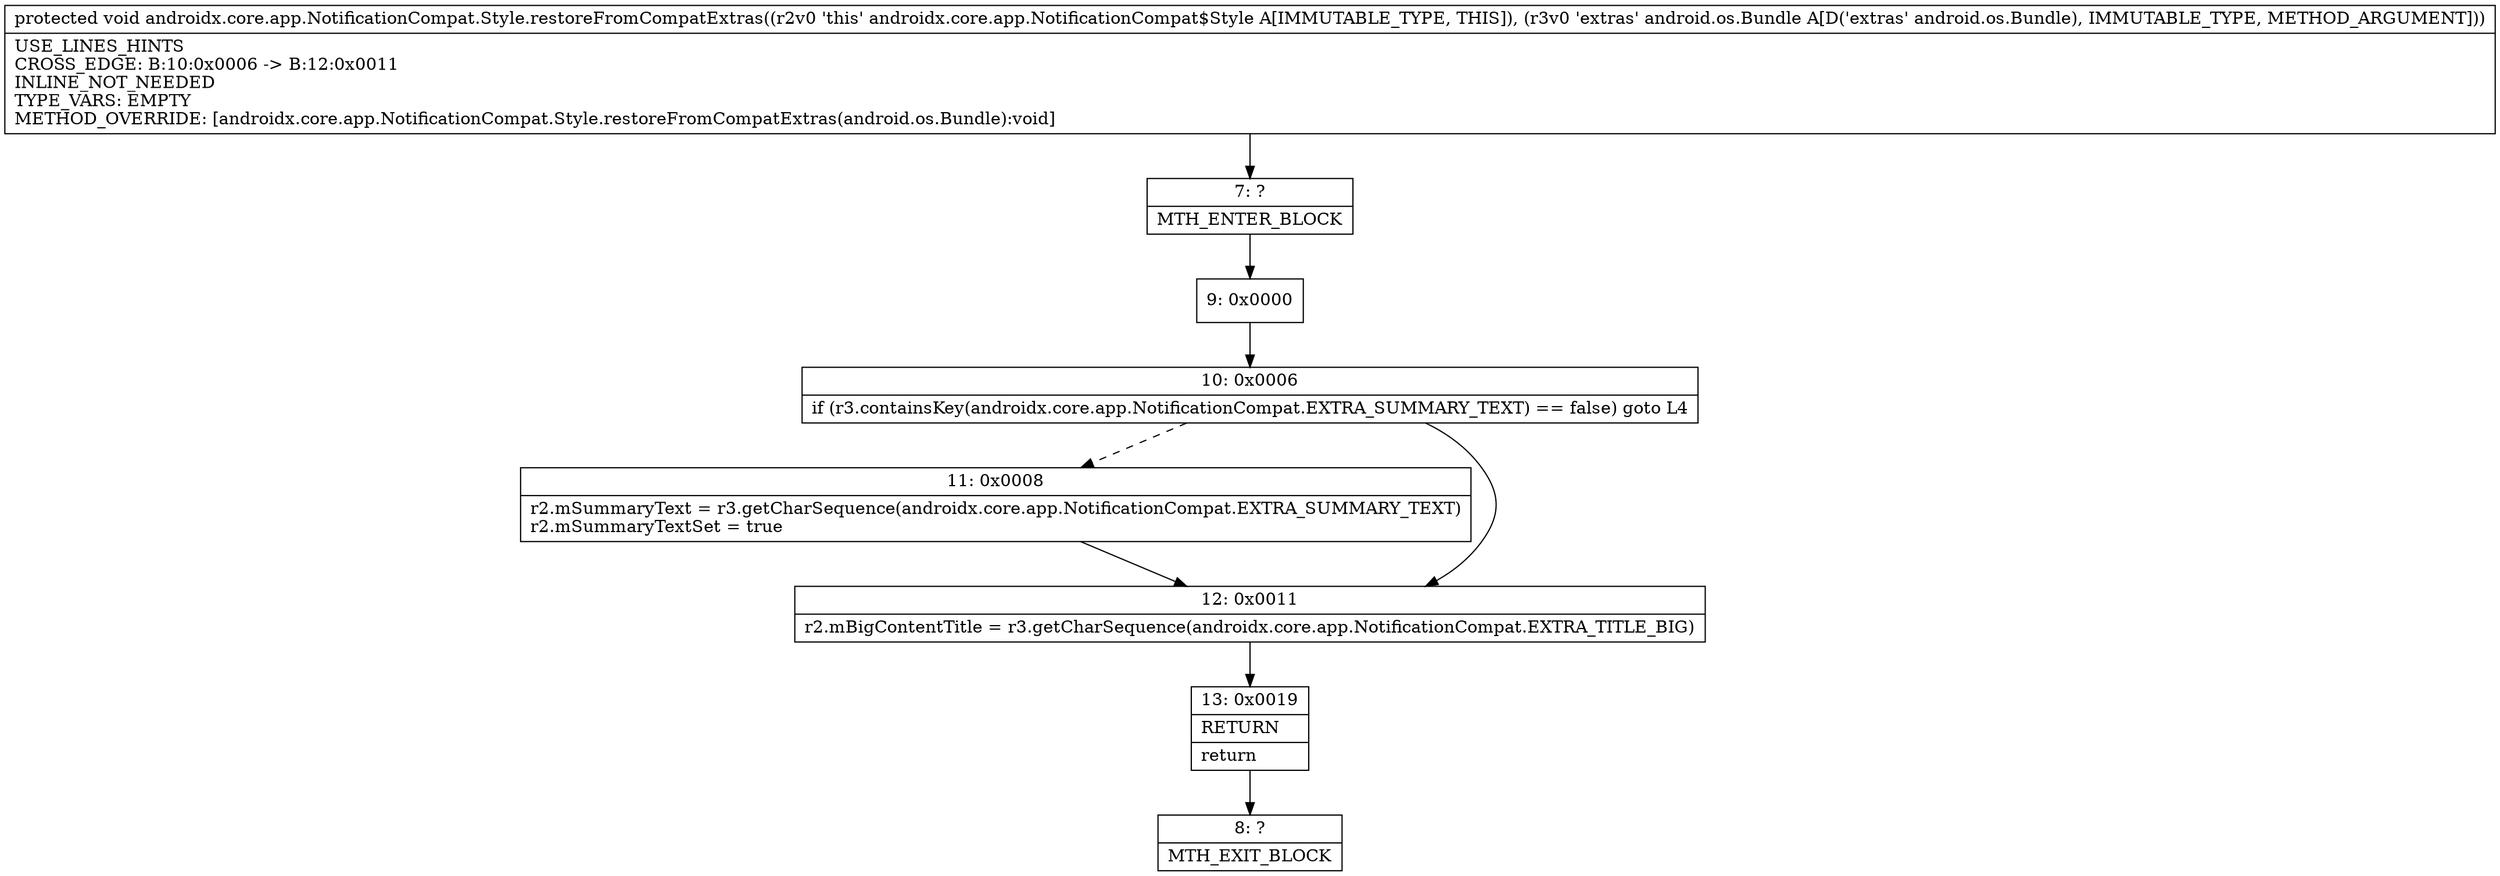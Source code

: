digraph "CFG forandroidx.core.app.NotificationCompat.Style.restoreFromCompatExtras(Landroid\/os\/Bundle;)V" {
Node_7 [shape=record,label="{7\:\ ?|MTH_ENTER_BLOCK\l}"];
Node_9 [shape=record,label="{9\:\ 0x0000}"];
Node_10 [shape=record,label="{10\:\ 0x0006|if (r3.containsKey(androidx.core.app.NotificationCompat.EXTRA_SUMMARY_TEXT) == false) goto L4\l}"];
Node_11 [shape=record,label="{11\:\ 0x0008|r2.mSummaryText = r3.getCharSequence(androidx.core.app.NotificationCompat.EXTRA_SUMMARY_TEXT)\lr2.mSummaryTextSet = true\l}"];
Node_12 [shape=record,label="{12\:\ 0x0011|r2.mBigContentTitle = r3.getCharSequence(androidx.core.app.NotificationCompat.EXTRA_TITLE_BIG)\l}"];
Node_13 [shape=record,label="{13\:\ 0x0019|RETURN\l|return\l}"];
Node_8 [shape=record,label="{8\:\ ?|MTH_EXIT_BLOCK\l}"];
MethodNode[shape=record,label="{protected void androidx.core.app.NotificationCompat.Style.restoreFromCompatExtras((r2v0 'this' androidx.core.app.NotificationCompat$Style A[IMMUTABLE_TYPE, THIS]), (r3v0 'extras' android.os.Bundle A[D('extras' android.os.Bundle), IMMUTABLE_TYPE, METHOD_ARGUMENT]))  | USE_LINES_HINTS\lCROSS_EDGE: B:10:0x0006 \-\> B:12:0x0011\lINLINE_NOT_NEEDED\lTYPE_VARS: EMPTY\lMETHOD_OVERRIDE: [androidx.core.app.NotificationCompat.Style.restoreFromCompatExtras(android.os.Bundle):void]\l}"];
MethodNode -> Node_7;Node_7 -> Node_9;
Node_9 -> Node_10;
Node_10 -> Node_11[style=dashed];
Node_10 -> Node_12;
Node_11 -> Node_12;
Node_12 -> Node_13;
Node_13 -> Node_8;
}

